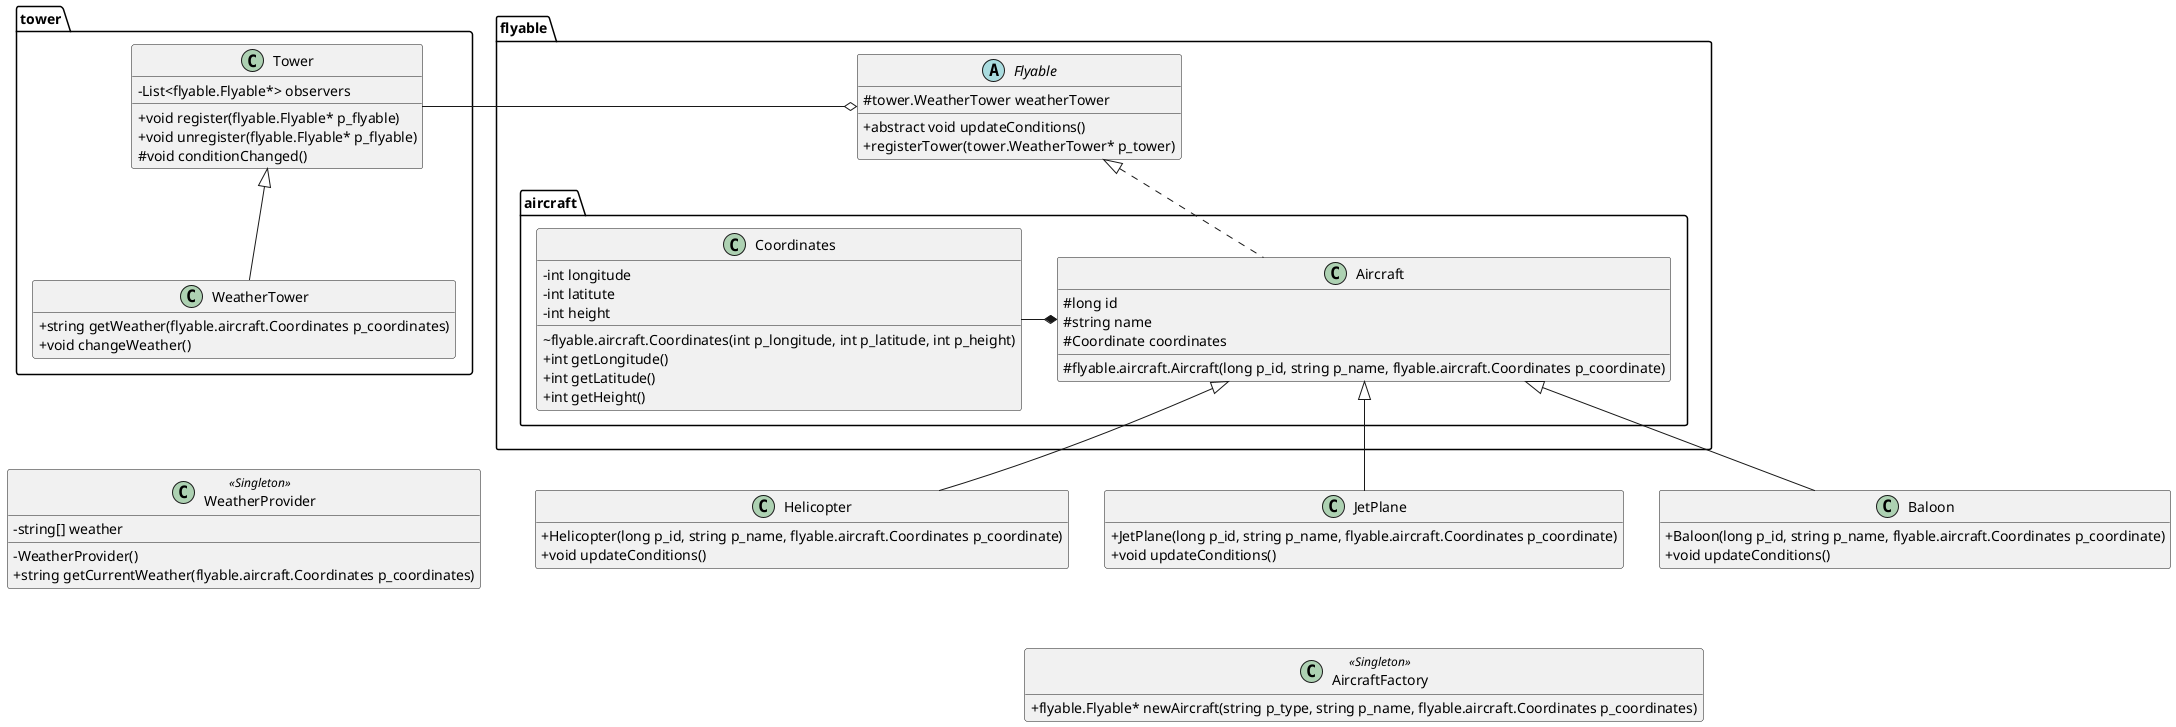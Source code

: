 @startuml
skinparam classAttributeIconSize 0
hide empty members
class tower.Tower
{
- List<flyable.Flyable*> observers
+void register(flyable.Flyable* p_flyable)
+void unregister(flyable.Flyable* p_flyable)
#void conditionChanged()
}

class tower.WeatherTower
{
+string getWeather(flyable.aircraft.Coordinates p_coordinates)
+void changeWeather()
}

class WeatherProvider <<Singleton>>
{
-string[] weather
-WeatherProvider()
+string getCurrentWeather(flyable.aircraft.Coordinates p_coordinates)
}

class flyable.aircraft.Coordinates
{
-int longitude
-int latitute
-int height
~flyable.aircraft.Coordinates(int p_longitude, int p_latitude, int p_height)
+int getLongitude()
+int getLatitude()
+int getHeight()
}

class flyable.aircraft.Aircraft
{
#long id
#string name
#Coordinate coordinates
#flyable.aircraft.Aircraft(long p_id, string p_name, flyable.aircraft.Coordinates p_coordinate)
}

abstract flyable.Flyable
{
#tower.WeatherTower weatherTower
+abstract void updateConditions()
+registerTower(tower.WeatherTower* p_tower)
}

class Helicopter
{
+Helicopter(long p_id, string p_name, flyable.aircraft.Coordinates p_coordinate)
+void updateConditions()
}

class JetPlane
{
+JetPlane(long p_id, string p_name, flyable.aircraft.Coordinates p_coordinate)
+void updateConditions()
}

class Baloon
{
+Baloon(long p_id, string p_name, flyable.aircraft.Coordinates p_coordinate)
+void updateConditions()
}

class AircraftFactory <<Singleton>>
{
+flyable.Flyable* newAircraft(string p_type, string p_name, flyable.aircraft.Coordinates p_coordinates)
}

tower.Tower <|-- tower.WeatherTower
tower.Tower -o flyable.Flyable
flyable.aircraft.Coordinates -* flyable.aircraft.Aircraft
flyable.Flyable <|.. flyable.aircraft.Aircraft
flyable.aircraft.Aircraft <|-- Helicopter
flyable.aircraft.Aircraft <|-- JetPlane
flyable.aircraft.Aircraft <|-- Baloon

JetPlane -[hidden]- AircraftFactory
tower.WeatherTower -[hidden]- WeatherProvider

@enduml
